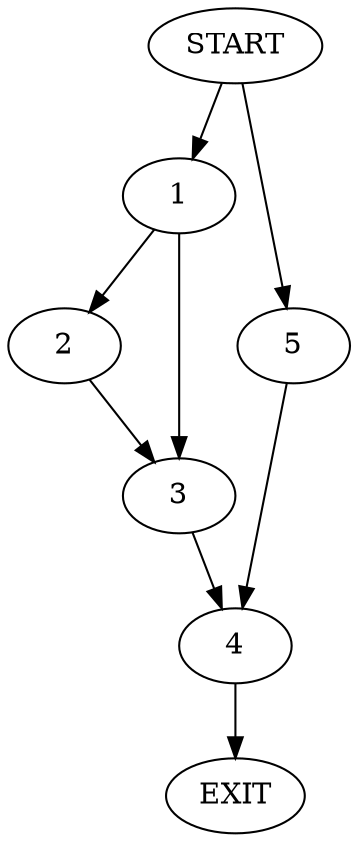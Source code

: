 digraph {
0 [label="START"]
6 [label="EXIT"]
0 -> 1
1 -> 2
1 -> 3
2 -> 3
3 -> 4
4 -> 6
0 -> 5
5 -> 4
}
